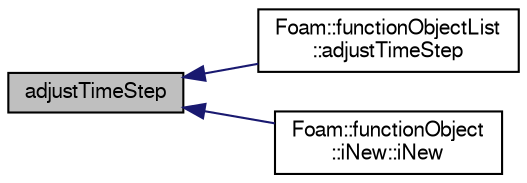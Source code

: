 digraph "adjustTimeStep"
{
  bgcolor="transparent";
  edge [fontname="FreeSans",fontsize="10",labelfontname="FreeSans",labelfontsize="10"];
  node [fontname="FreeSans",fontsize="10",shape=record];
  rankdir="LR";
  Node6704 [label="adjustTimeStep",height=0.2,width=0.4,color="black", fillcolor="grey75", style="filled", fontcolor="black"];
  Node6704 -> Node6705 [dir="back",color="midnightblue",fontsize="10",style="solid",fontname="FreeSans"];
  Node6705 [label="Foam::functionObjectList\l::adjustTimeStep",height=0.2,width=0.4,color="black",URL="$a26126.html#a8a88aad980720a56ff0ff3254f885bf9",tooltip="Called at the end of Time::adjustDeltaT() if adjustTime is true. "];
  Node6704 -> Node6706 [dir="back",color="midnightblue",fontsize="10",style="solid",fontname="FreeSans"];
  Node6706 [label="Foam::functionObject\l::iNew::iNew",height=0.2,width=0.4,color="black",URL="$a26118.html#af4d182d25bff0a6059f5e82e55810282"];
}
